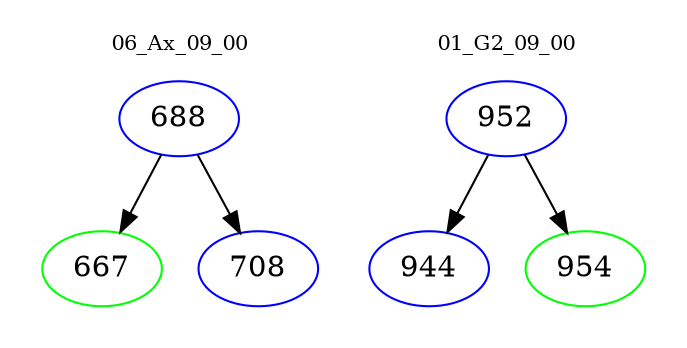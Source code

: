 digraph{
subgraph cluster_0 {
color = white
label = "06_Ax_09_00";
fontsize=10;
T0_688 [label="688", color="blue"]
T0_688 -> T0_667 [color="black"]
T0_667 [label="667", color="green"]
T0_688 -> T0_708 [color="black"]
T0_708 [label="708", color="blue"]
}
subgraph cluster_1 {
color = white
label = "01_G2_09_00";
fontsize=10;
T1_952 [label="952", color="blue"]
T1_952 -> T1_944 [color="black"]
T1_944 [label="944", color="blue"]
T1_952 -> T1_954 [color="black"]
T1_954 [label="954", color="green"]
}
}

